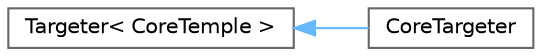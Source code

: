 digraph "Graphical Class Hierarchy"
{
 // LATEX_PDF_SIZE
  bgcolor="transparent";
  edge [fontname=Helvetica,fontsize=10,labelfontname=Helvetica,labelfontsize=10];
  node [fontname=Helvetica,fontsize=10,shape=box,height=0.2,width=0.4];
  rankdir="LR";
  Node0 [label="Targeter\< CoreTemple \>",height=0.2,width=0.4,color="grey40", fillcolor="white", style="filled",URL="$class_targeter.html",tooltip=" "];
  Node0 -> Node1 [dir="back",color="steelblue1",style="solid"];
  Node1 [label="CoreTargeter",height=0.2,width=0.4,color="grey40", fillcolor="white", style="filled",URL="$class_core_targeter.html",tooltip=" "];
}
